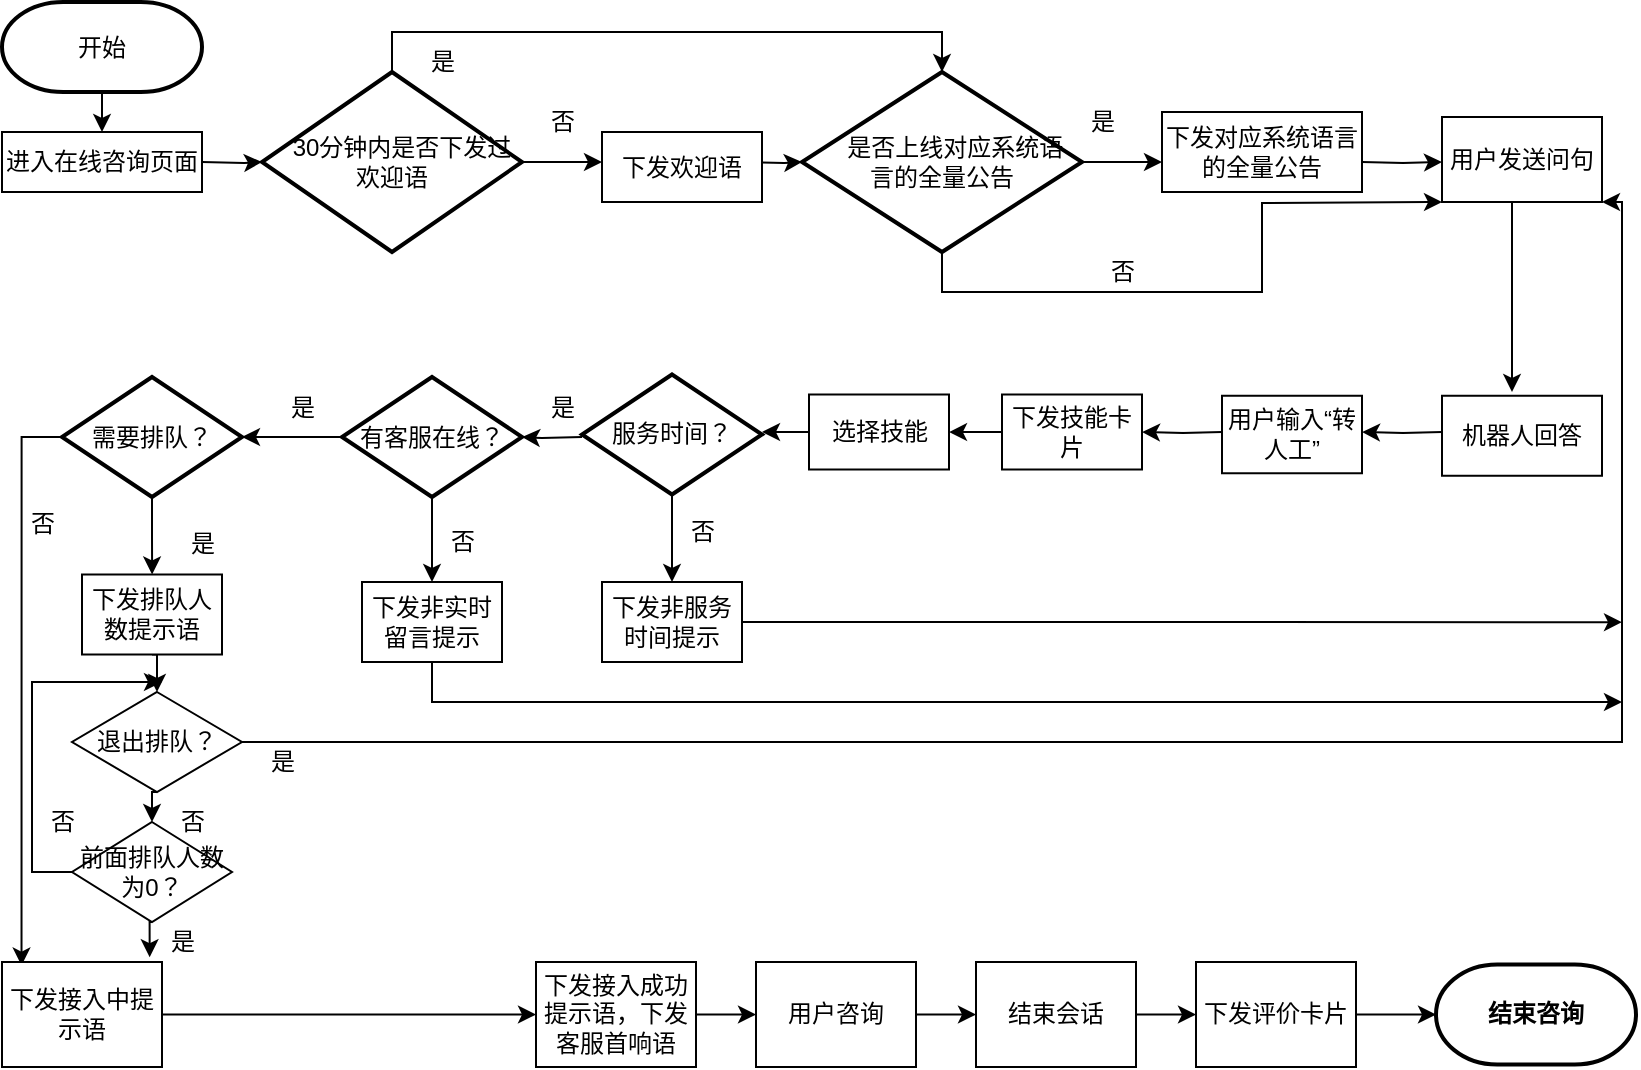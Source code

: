 <mxfile version="20.3.3" type="github">
  <diagram id="C5RBs43oDa-KdzZeNtuy" name="Page-1">
    <mxGraphModel dx="1550" dy="811" grid="1" gridSize="10" guides="1" tooltips="1" connect="1" arrows="1" fold="1" page="1" pageScale="1" pageWidth="827" pageHeight="1169" math="0" shadow="0">
      <root>
        <mxCell id="WIyWlLk6GJQsqaUBKTNV-0" />
        <mxCell id="WIyWlLk6GJQsqaUBKTNV-1" parent="WIyWlLk6GJQsqaUBKTNV-0" />
        <mxCell id="C8EmR-1X_eMLz2JugU54-7" value="" style="edgeStyle=orthogonalEdgeStyle;rounded=0;orthogonalLoop=1;jettySize=auto;html=1;" parent="WIyWlLk6GJQsqaUBKTNV-1" target="C8EmR-1X_eMLz2JugU54-2" edge="1">
          <mxGeometry relative="1" as="geometry">
            <mxPoint x="110" y="100" as="sourcePoint" />
          </mxGeometry>
        </mxCell>
        <mxCell id="C8EmR-1X_eMLz2JugU54-9" value="" style="edgeStyle=orthogonalEdgeStyle;rounded=0;orthogonalLoop=1;jettySize=auto;html=1;" parent="WIyWlLk6GJQsqaUBKTNV-1" target="C8EmR-1X_eMLz2JugU54-3" edge="1">
          <mxGeometry relative="1" as="geometry">
            <mxPoint x="380" y="100" as="sourcePoint" />
          </mxGeometry>
        </mxCell>
        <mxCell id="C8EmR-1X_eMLz2JugU54-8" value="" style="edgeStyle=orthogonalEdgeStyle;rounded=0;orthogonalLoop=1;jettySize=auto;html=1;" parent="WIyWlLk6GJQsqaUBKTNV-1" source="C8EmR-1X_eMLz2JugU54-2" edge="1">
          <mxGeometry relative="1" as="geometry">
            <mxPoint x="310" y="100" as="targetPoint" />
          </mxGeometry>
        </mxCell>
        <mxCell id="C8EmR-1X_eMLz2JugU54-44" style="edgeStyle=orthogonalEdgeStyle;rounded=0;orthogonalLoop=1;jettySize=auto;html=1;exitX=0.5;exitY=0;exitDx=0;exitDy=0;exitPerimeter=0;entryX=0.5;entryY=0;entryDx=0;entryDy=0;entryPerimeter=0;" parent="WIyWlLk6GJQsqaUBKTNV-1" source="C8EmR-1X_eMLz2JugU54-2" target="C8EmR-1X_eMLz2JugU54-3" edge="1">
          <mxGeometry relative="1" as="geometry" />
        </mxCell>
        <mxCell id="C8EmR-1X_eMLz2JugU54-2" value="&amp;nbsp; &amp;nbsp;30分钟内是否下发过欢迎语" style="strokeWidth=2;html=1;shape=mxgraph.flowchart.decision;whiteSpace=wrap;" parent="WIyWlLk6GJQsqaUBKTNV-1" vertex="1">
          <mxGeometry x="140" y="55" width="130" height="90" as="geometry" />
        </mxCell>
        <mxCell id="C8EmR-1X_eMLz2JugU54-10" value="" style="edgeStyle=orthogonalEdgeStyle;rounded=0;orthogonalLoop=1;jettySize=auto;html=1;" parent="WIyWlLk6GJQsqaUBKTNV-1" source="C8EmR-1X_eMLz2JugU54-3" edge="1">
          <mxGeometry relative="1" as="geometry">
            <mxPoint x="590" y="100" as="targetPoint" />
          </mxGeometry>
        </mxCell>
        <mxCell id="C8EmR-1X_eMLz2JugU54-45" style="edgeStyle=orthogonalEdgeStyle;rounded=0;orthogonalLoop=1;jettySize=auto;html=1;exitX=0.5;exitY=1;exitDx=0;exitDy=0;exitPerimeter=0;entryX=0;entryY=1;entryDx=0;entryDy=0;" parent="WIyWlLk6GJQsqaUBKTNV-1" source="C8EmR-1X_eMLz2JugU54-3" edge="1">
          <mxGeometry relative="1" as="geometry">
            <mxPoint x="730" y="120" as="targetPoint" />
          </mxGeometry>
        </mxCell>
        <mxCell id="C8EmR-1X_eMLz2JugU54-3" value="&amp;nbsp; &amp;nbsp; 是否上线对应系统语&lt;br&gt;言的全量公告" style="strokeWidth=2;html=1;shape=mxgraph.flowchart.decision;whiteSpace=wrap;" parent="WIyWlLk6GJQsqaUBKTNV-1" vertex="1">
          <mxGeometry x="410" y="55" width="140" height="90" as="geometry" />
        </mxCell>
        <mxCell id="C8EmR-1X_eMLz2JugU54-11" value="" style="edgeStyle=orthogonalEdgeStyle;rounded=0;orthogonalLoop=1;jettySize=auto;html=1;" parent="WIyWlLk6GJQsqaUBKTNV-1" edge="1">
          <mxGeometry relative="1" as="geometry">
            <mxPoint x="690" y="100" as="sourcePoint" />
            <mxPoint x="730" y="100" as="targetPoint" />
          </mxGeometry>
        </mxCell>
        <mxCell id="C8EmR-1X_eMLz2JugU54-12" value="" style="edgeStyle=orthogonalEdgeStyle;rounded=0;orthogonalLoop=1;jettySize=auto;html=1;" parent="WIyWlLk6GJQsqaUBKTNV-1" edge="1">
          <mxGeometry relative="1" as="geometry">
            <mxPoint x="765" y="120" as="sourcePoint" />
            <mxPoint x="765" y="215" as="targetPoint" />
          </mxGeometry>
        </mxCell>
        <mxCell id="C8EmR-1X_eMLz2JugU54-53" value="" style="edgeStyle=orthogonalEdgeStyle;rounded=0;orthogonalLoop=1;jettySize=auto;html=1;" parent="WIyWlLk6GJQsqaUBKTNV-1" edge="1">
          <mxGeometry relative="1" as="geometry">
            <mxPoint x="730" y="235" as="sourcePoint" />
            <mxPoint x="690" y="235" as="targetPoint" />
          </mxGeometry>
        </mxCell>
        <mxCell id="C8EmR-1X_eMLz2JugU54-52" value="" style="edgeStyle=orthogonalEdgeStyle;rounded=0;orthogonalLoop=1;jettySize=auto;html=1;" parent="WIyWlLk6GJQsqaUBKTNV-1" edge="1">
          <mxGeometry relative="1" as="geometry">
            <mxPoint x="620" y="235" as="sourcePoint" />
            <mxPoint x="580" y="235" as="targetPoint" />
          </mxGeometry>
        </mxCell>
        <mxCell id="C8EmR-1X_eMLz2JugU54-25" value="" style="edgeStyle=orthogonalEdgeStyle;rounded=0;orthogonalLoop=1;jettySize=auto;html=1;" parent="WIyWlLk6GJQsqaUBKTNV-1" target="C8EmR-1X_eMLz2JugU54-24" edge="1">
          <mxGeometry relative="1" as="geometry">
            <mxPoint x="300" y="237.5" as="sourcePoint" />
          </mxGeometry>
        </mxCell>
        <mxCell id="pOV2IuYYTYRtmezdy3BY-17" style="edgeStyle=orthogonalEdgeStyle;rounded=0;orthogonalLoop=1;jettySize=auto;html=1;exitX=0.5;exitY=1;exitDx=0;exitDy=0;exitPerimeter=0;" parent="WIyWlLk6GJQsqaUBKTNV-1" source="C8EmR-1X_eMLz2JugU54-16" target="pOV2IuYYTYRtmezdy3BY-16" edge="1">
          <mxGeometry relative="1" as="geometry" />
        </mxCell>
        <mxCell id="C8EmR-1X_eMLz2JugU54-16" value="服务时间？" style="strokeWidth=2;html=1;shape=mxgraph.flowchart.decision;whiteSpace=wrap;" parent="WIyWlLk6GJQsqaUBKTNV-1" vertex="1">
          <mxGeometry x="300" y="206.25" width="90" height="60" as="geometry" />
        </mxCell>
        <mxCell id="C8EmR-1X_eMLz2JugU54-59" value="" style="edgeStyle=orthogonalEdgeStyle;rounded=0;orthogonalLoop=1;jettySize=auto;html=1;" parent="WIyWlLk6GJQsqaUBKTNV-1" source="C8EmR-1X_eMLz2JugU54-24" target="C8EmR-1X_eMLz2JugU54-28" edge="1">
          <mxGeometry relative="1" as="geometry" />
        </mxCell>
        <mxCell id="pOV2IuYYTYRtmezdy3BY-21" value="" style="edgeStyle=orthogonalEdgeStyle;rounded=0;orthogonalLoop=1;jettySize=auto;html=1;" parent="WIyWlLk6GJQsqaUBKTNV-1" source="C8EmR-1X_eMLz2JugU54-24" target="pOV2IuYYTYRtmezdy3BY-18" edge="1">
          <mxGeometry relative="1" as="geometry" />
        </mxCell>
        <mxCell id="C8EmR-1X_eMLz2JugU54-24" value="有客服在线？" style="strokeWidth=2;html=1;shape=mxgraph.flowchart.decision;whiteSpace=wrap;" parent="WIyWlLk6GJQsqaUBKTNV-1" vertex="1">
          <mxGeometry x="180" y="207.5" width="90" height="60" as="geometry" />
        </mxCell>
        <mxCell id="C8EmR-1X_eMLz2JugU54-31" value="" style="edgeStyle=orthogonalEdgeStyle;rounded=0;orthogonalLoop=1;jettySize=auto;html=1;" parent="WIyWlLk6GJQsqaUBKTNV-1" source="C8EmR-1X_eMLz2JugU54-28" edge="1">
          <mxGeometry relative="1" as="geometry">
            <mxPoint x="85.059" y="306.25" as="targetPoint" />
          </mxGeometry>
        </mxCell>
        <mxCell id="pOV2IuYYTYRtmezdy3BY-26" style="edgeStyle=orthogonalEdgeStyle;rounded=0;orthogonalLoop=1;jettySize=auto;html=1;exitX=0;exitY=0.5;exitDx=0;exitDy=0;exitPerimeter=0;entryX=0.122;entryY=0.034;entryDx=0;entryDy=0;entryPerimeter=0;" parent="WIyWlLk6GJQsqaUBKTNV-1" source="C8EmR-1X_eMLz2JugU54-28" target="pOV2IuYYTYRtmezdy3BY-25" edge="1">
          <mxGeometry relative="1" as="geometry" />
        </mxCell>
        <mxCell id="C8EmR-1X_eMLz2JugU54-28" value="需要排队？" style="strokeWidth=2;html=1;shape=mxgraph.flowchart.decision;whiteSpace=wrap;" parent="WIyWlLk6GJQsqaUBKTNV-1" vertex="1">
          <mxGeometry x="40" y="207.5" width="90" height="60" as="geometry" />
        </mxCell>
        <mxCell id="C8EmR-1X_eMLz2JugU54-47" value="否" style="text;html=1;resizable=0;autosize=1;align=center;verticalAlign=middle;points=[];fillColor=none;strokeColor=none;rounded=0;" parent="WIyWlLk6GJQsqaUBKTNV-1" vertex="1">
          <mxGeometry x="270" y="65" width="40" height="30" as="geometry" />
        </mxCell>
        <mxCell id="C8EmR-1X_eMLz2JugU54-48" value="是" style="text;html=1;resizable=0;autosize=1;align=center;verticalAlign=middle;points=[];fillColor=none;strokeColor=none;rounded=0;" parent="WIyWlLk6GJQsqaUBKTNV-1" vertex="1">
          <mxGeometry x="210" y="35" width="40" height="30" as="geometry" />
        </mxCell>
        <mxCell id="C8EmR-1X_eMLz2JugU54-49" value="是" style="text;html=1;resizable=0;autosize=1;align=center;verticalAlign=middle;points=[];fillColor=none;strokeColor=none;rounded=0;" parent="WIyWlLk6GJQsqaUBKTNV-1" vertex="1">
          <mxGeometry x="540" y="65" width="40" height="30" as="geometry" />
        </mxCell>
        <mxCell id="C8EmR-1X_eMLz2JugU54-50" value="否" style="text;html=1;resizable=0;autosize=1;align=center;verticalAlign=middle;points=[];fillColor=none;strokeColor=none;rounded=0;" parent="WIyWlLk6GJQsqaUBKTNV-1" vertex="1">
          <mxGeometry x="550" y="140" width="40" height="30" as="geometry" />
        </mxCell>
        <mxCell id="C8EmR-1X_eMLz2JugU54-54" value="否" style="text;html=1;resizable=0;autosize=1;align=center;verticalAlign=middle;points=[];fillColor=none;strokeColor=none;rounded=0;" parent="WIyWlLk6GJQsqaUBKTNV-1" vertex="1">
          <mxGeometry x="340" y="270" width="40" height="30" as="geometry" />
        </mxCell>
        <mxCell id="C8EmR-1X_eMLz2JugU54-58" value="是" style="text;html=1;resizable=0;autosize=1;align=center;verticalAlign=middle;points=[];fillColor=none;strokeColor=none;rounded=0;" parent="WIyWlLk6GJQsqaUBKTNV-1" vertex="1">
          <mxGeometry x="270" y="207.5" width="40" height="30" as="geometry" />
        </mxCell>
        <mxCell id="C8EmR-1X_eMLz2JugU54-60" value="否" style="text;html=1;resizable=0;autosize=1;align=center;verticalAlign=middle;points=[];fillColor=none;strokeColor=none;rounded=0;" parent="WIyWlLk6GJQsqaUBKTNV-1" vertex="1">
          <mxGeometry x="10" y="266.25" width="40" height="30" as="geometry" />
        </mxCell>
        <mxCell id="C8EmR-1X_eMLz2JugU54-61" value="是" style="text;html=1;resizable=0;autosize=1;align=center;verticalAlign=middle;points=[];fillColor=none;strokeColor=none;rounded=0;" parent="WIyWlLk6GJQsqaUBKTNV-1" vertex="1">
          <mxGeometry x="140" y="207.5" width="40" height="30" as="geometry" />
        </mxCell>
        <mxCell id="C8EmR-1X_eMLz2JugU54-63" value="是" style="text;html=1;resizable=0;autosize=1;align=center;verticalAlign=middle;points=[];fillColor=none;strokeColor=none;rounded=0;" parent="WIyWlLk6GJQsqaUBKTNV-1" vertex="1">
          <mxGeometry x="90" y="276.25" width="40" height="30" as="geometry" />
        </mxCell>
        <mxCell id="pOV2IuYYTYRtmezdy3BY-3" value="进入在线咨询页面" style="rounded=0;whiteSpace=wrap;html=1;" parent="WIyWlLk6GJQsqaUBKTNV-1" vertex="1">
          <mxGeometry x="10" y="85" width="100" height="30" as="geometry" />
        </mxCell>
        <mxCell id="pOV2IuYYTYRtmezdy3BY-4" value="下发欢迎语" style="rounded=0;whiteSpace=wrap;html=1;" parent="WIyWlLk6GJQsqaUBKTNV-1" vertex="1">
          <mxGeometry x="310" y="85" width="80" height="35" as="geometry" />
        </mxCell>
        <mxCell id="pOV2IuYYTYRtmezdy3BY-5" value="下发对应系统语言的全量公告" style="rounded=0;whiteSpace=wrap;html=1;" parent="WIyWlLk6GJQsqaUBKTNV-1" vertex="1">
          <mxGeometry x="590" y="75" width="100" height="40" as="geometry" />
        </mxCell>
        <mxCell id="pOV2IuYYTYRtmezdy3BY-6" value="用户发送问句" style="rounded=0;whiteSpace=wrap;html=1;strokeWidth=1;" parent="WIyWlLk6GJQsqaUBKTNV-1" vertex="1">
          <mxGeometry x="730" y="77.5" width="80" height="42.5" as="geometry" />
        </mxCell>
        <mxCell id="pOV2IuYYTYRtmezdy3BY-7" value="机器人回答" style="rounded=0;whiteSpace=wrap;html=1;" parent="WIyWlLk6GJQsqaUBKTNV-1" vertex="1">
          <mxGeometry x="730" y="216.88" width="80" height="40" as="geometry" />
        </mxCell>
        <mxCell id="pOV2IuYYTYRtmezdy3BY-8" value="用户输入“转人工”" style="rounded=0;whiteSpace=wrap;html=1;" parent="WIyWlLk6GJQsqaUBKTNV-1" vertex="1">
          <mxGeometry x="620" y="216.88" width="70" height="38.75" as="geometry" />
        </mxCell>
        <mxCell id="pOV2IuYYTYRtmezdy3BY-15" style="edgeStyle=orthogonalEdgeStyle;rounded=0;orthogonalLoop=1;jettySize=auto;html=1;exitX=0;exitY=0.5;exitDx=0;exitDy=0;" parent="WIyWlLk6GJQsqaUBKTNV-1" source="pOV2IuYYTYRtmezdy3BY-9" edge="1">
          <mxGeometry relative="1" as="geometry">
            <mxPoint x="390" y="234.724" as="targetPoint" />
          </mxGeometry>
        </mxCell>
        <mxCell id="pOV2IuYYTYRtmezdy3BY-9" value="选择技能" style="rounded=0;whiteSpace=wrap;html=1;" parent="WIyWlLk6GJQsqaUBKTNV-1" vertex="1">
          <mxGeometry x="413.5" y="216.25" width="70" height="37.5" as="geometry" />
        </mxCell>
        <mxCell id="pOV2IuYYTYRtmezdy3BY-11" value="" style="edgeStyle=orthogonalEdgeStyle;rounded=0;orthogonalLoop=1;jettySize=auto;html=1;" parent="WIyWlLk6GJQsqaUBKTNV-1" source="pOV2IuYYTYRtmezdy3BY-10" target="pOV2IuYYTYRtmezdy3BY-9" edge="1">
          <mxGeometry relative="1" as="geometry" />
        </mxCell>
        <mxCell id="pOV2IuYYTYRtmezdy3BY-10" value="下发技能卡片" style="rounded=0;whiteSpace=wrap;html=1;" parent="WIyWlLk6GJQsqaUBKTNV-1" vertex="1">
          <mxGeometry x="510" y="216.25" width="70" height="37.5" as="geometry" />
        </mxCell>
        <mxCell id="pOV2IuYYTYRtmezdy3BY-44" style="edgeStyle=orthogonalEdgeStyle;rounded=0;orthogonalLoop=1;jettySize=auto;html=1;exitX=1;exitY=0.5;exitDx=0;exitDy=0;" parent="WIyWlLk6GJQsqaUBKTNV-1" source="pOV2IuYYTYRtmezdy3BY-16" edge="1">
          <mxGeometry relative="1" as="geometry">
            <mxPoint x="820" y="330.118" as="targetPoint" />
          </mxGeometry>
        </mxCell>
        <mxCell id="pOV2IuYYTYRtmezdy3BY-16" value="下发非服务时间提示" style="rounded=0;whiteSpace=wrap;html=1;" parent="WIyWlLk6GJQsqaUBKTNV-1" vertex="1">
          <mxGeometry x="310" y="310" width="70" height="40" as="geometry" />
        </mxCell>
        <mxCell id="pOV2IuYYTYRtmezdy3BY-45" style="edgeStyle=orthogonalEdgeStyle;rounded=0;orthogonalLoop=1;jettySize=auto;html=1;exitX=0.5;exitY=1;exitDx=0;exitDy=0;" parent="WIyWlLk6GJQsqaUBKTNV-1" source="pOV2IuYYTYRtmezdy3BY-18" edge="1">
          <mxGeometry relative="1" as="geometry">
            <mxPoint x="820" y="370" as="targetPoint" />
            <Array as="points">
              <mxPoint x="225" y="370" />
              <mxPoint x="820" y="370" />
            </Array>
          </mxGeometry>
        </mxCell>
        <mxCell id="pOV2IuYYTYRtmezdy3BY-18" value="下发非实时留言提示" style="rounded=0;whiteSpace=wrap;html=1;" parent="WIyWlLk6GJQsqaUBKTNV-1" vertex="1">
          <mxGeometry x="190" y="310" width="70" height="40" as="geometry" />
        </mxCell>
        <mxCell id="nRYB_YJZ5mu6NCY1xEQA-12" style="edgeStyle=orthogonalEdgeStyle;rounded=0;orthogonalLoop=1;jettySize=auto;html=1;exitX=0.5;exitY=1;exitDx=0;exitDy=0;entryX=0.5;entryY=0;entryDx=0;entryDy=0;" parent="WIyWlLk6GJQsqaUBKTNV-1" source="pOV2IuYYTYRtmezdy3BY-22" target="nRYB_YJZ5mu6NCY1xEQA-0" edge="1">
          <mxGeometry relative="1" as="geometry" />
        </mxCell>
        <mxCell id="pOV2IuYYTYRtmezdy3BY-22" value="下发排队人数提示语" style="rounded=0;whiteSpace=wrap;html=1;" parent="WIyWlLk6GJQsqaUBKTNV-1" vertex="1">
          <mxGeometry x="50" y="306.25" width="70" height="40" as="geometry" />
        </mxCell>
        <mxCell id="pOV2IuYYTYRtmezdy3BY-35" value="" style="edgeStyle=orthogonalEdgeStyle;rounded=0;orthogonalLoop=1;jettySize=auto;html=1;" parent="WIyWlLk6GJQsqaUBKTNV-1" source="pOV2IuYYTYRtmezdy3BY-25" target="pOV2IuYYTYRtmezdy3BY-27" edge="1">
          <mxGeometry relative="1" as="geometry" />
        </mxCell>
        <mxCell id="pOV2IuYYTYRtmezdy3BY-25" value="下发接入中提示语" style="whiteSpace=wrap;html=1;strokeWidth=1;" parent="WIyWlLk6GJQsqaUBKTNV-1" vertex="1">
          <mxGeometry x="10" y="500" width="80" height="52.5" as="geometry" />
        </mxCell>
        <mxCell id="pOV2IuYYTYRtmezdy3BY-36" value="" style="edgeStyle=orthogonalEdgeStyle;rounded=0;orthogonalLoop=1;jettySize=auto;html=1;" parent="WIyWlLk6GJQsqaUBKTNV-1" source="pOV2IuYYTYRtmezdy3BY-27" target="pOV2IuYYTYRtmezdy3BY-28" edge="1">
          <mxGeometry relative="1" as="geometry" />
        </mxCell>
        <mxCell id="pOV2IuYYTYRtmezdy3BY-27" value="下发接入成功提示语，下发客服首响语" style="whiteSpace=wrap;html=1;strokeWidth=1;" parent="WIyWlLk6GJQsqaUBKTNV-1" vertex="1">
          <mxGeometry x="277" y="500" width="80" height="52.5" as="geometry" />
        </mxCell>
        <mxCell id="pOV2IuYYTYRtmezdy3BY-37" value="" style="edgeStyle=orthogonalEdgeStyle;rounded=0;orthogonalLoop=1;jettySize=auto;html=1;" parent="WIyWlLk6GJQsqaUBKTNV-1" source="pOV2IuYYTYRtmezdy3BY-28" target="pOV2IuYYTYRtmezdy3BY-29" edge="1">
          <mxGeometry relative="1" as="geometry" />
        </mxCell>
        <mxCell id="pOV2IuYYTYRtmezdy3BY-28" value="用户咨询" style="whiteSpace=wrap;html=1;strokeWidth=1;" parent="WIyWlLk6GJQsqaUBKTNV-1" vertex="1">
          <mxGeometry x="387" y="500" width="80" height="52.5" as="geometry" />
        </mxCell>
        <mxCell id="pOV2IuYYTYRtmezdy3BY-38" value="" style="edgeStyle=orthogonalEdgeStyle;rounded=0;orthogonalLoop=1;jettySize=auto;html=1;" parent="WIyWlLk6GJQsqaUBKTNV-1" source="pOV2IuYYTYRtmezdy3BY-29" target="pOV2IuYYTYRtmezdy3BY-31" edge="1">
          <mxGeometry relative="1" as="geometry" />
        </mxCell>
        <mxCell id="pOV2IuYYTYRtmezdy3BY-29" value="结束会话" style="whiteSpace=wrap;html=1;strokeWidth=1;" parent="WIyWlLk6GJQsqaUBKTNV-1" vertex="1">
          <mxGeometry x="497" y="500" width="80" height="52.5" as="geometry" />
        </mxCell>
        <mxCell id="pOV2IuYYTYRtmezdy3BY-39" value="" style="edgeStyle=orthogonalEdgeStyle;rounded=0;orthogonalLoop=1;jettySize=auto;html=1;" parent="WIyWlLk6GJQsqaUBKTNV-1" source="pOV2IuYYTYRtmezdy3BY-31" target="pOV2IuYYTYRtmezdy3BY-32" edge="1">
          <mxGeometry relative="1" as="geometry" />
        </mxCell>
        <mxCell id="pOV2IuYYTYRtmezdy3BY-31" value="下发评价卡片" style="whiteSpace=wrap;html=1;strokeWidth=1;" parent="WIyWlLk6GJQsqaUBKTNV-1" vertex="1">
          <mxGeometry x="607" y="500" width="80" height="52.5" as="geometry" />
        </mxCell>
        <mxCell id="pOV2IuYYTYRtmezdy3BY-32" value="结束咨询" style="strokeWidth=2;html=1;shape=mxgraph.flowchart.terminator;whiteSpace=wrap;fontStyle=1" parent="WIyWlLk6GJQsqaUBKTNV-1" vertex="1">
          <mxGeometry x="727" y="501.25" width="100" height="50" as="geometry" />
        </mxCell>
        <mxCell id="pOV2IuYYTYRtmezdy3BY-34" style="edgeStyle=orthogonalEdgeStyle;rounded=0;orthogonalLoop=1;jettySize=auto;html=1;exitX=0.5;exitY=1;exitDx=0;exitDy=0;exitPerimeter=0;entryX=0.5;entryY=0;entryDx=0;entryDy=0;" parent="WIyWlLk6GJQsqaUBKTNV-1" source="pOV2IuYYTYRtmezdy3BY-33" target="pOV2IuYYTYRtmezdy3BY-3" edge="1">
          <mxGeometry relative="1" as="geometry" />
        </mxCell>
        <mxCell id="pOV2IuYYTYRtmezdy3BY-33" value="开始" style="strokeWidth=2;html=1;shape=mxgraph.flowchart.terminator;whiteSpace=wrap;" parent="WIyWlLk6GJQsqaUBKTNV-1" vertex="1">
          <mxGeometry x="10" y="20" width="100" height="45" as="geometry" />
        </mxCell>
        <mxCell id="pOV2IuYYTYRtmezdy3BY-42" style="edgeStyle=orthogonalEdgeStyle;rounded=0;orthogonalLoop=1;jettySize=auto;html=1;entryX=1;entryY=1;entryDx=0;entryDy=0;exitX=1;exitY=0.5;exitDx=0;exitDy=0;" parent="WIyWlLk6GJQsqaUBKTNV-1" source="nRYB_YJZ5mu6NCY1xEQA-0" target="pOV2IuYYTYRtmezdy3BY-6" edge="1">
          <mxGeometry relative="1" as="geometry">
            <Array as="points">
              <mxPoint x="820" y="390" />
              <mxPoint x="820" y="120" />
            </Array>
            <mxPoint x="190" y="390" as="sourcePoint" />
          </mxGeometry>
        </mxCell>
        <mxCell id="pOV2IuYYTYRtmezdy3BY-46" value="否" style="text;html=1;align=center;verticalAlign=middle;resizable=0;points=[];autosize=1;strokeColor=none;fillColor=none;" parent="WIyWlLk6GJQsqaUBKTNV-1" vertex="1">
          <mxGeometry x="220" y="275" width="40" height="30" as="geometry" />
        </mxCell>
        <mxCell id="nRYB_YJZ5mu6NCY1xEQA-6" style="edgeStyle=orthogonalEdgeStyle;rounded=0;orthogonalLoop=1;jettySize=auto;html=1;exitX=0.5;exitY=1;exitDx=0;exitDy=0;entryX=0.5;entryY=0;entryDx=0;entryDy=0;" parent="WIyWlLk6GJQsqaUBKTNV-1" source="nRYB_YJZ5mu6NCY1xEQA-0" target="nRYB_YJZ5mu6NCY1xEQA-1" edge="1">
          <mxGeometry relative="1" as="geometry" />
        </mxCell>
        <mxCell id="nRYB_YJZ5mu6NCY1xEQA-0" value="退出排队？" style="rhombus;whiteSpace=wrap;html=1;" parent="WIyWlLk6GJQsqaUBKTNV-1" vertex="1">
          <mxGeometry x="45" y="365" width="85" height="50" as="geometry" />
        </mxCell>
        <mxCell id="nRYB_YJZ5mu6NCY1xEQA-4" style="edgeStyle=orthogonalEdgeStyle;rounded=0;orthogonalLoop=1;jettySize=auto;html=1;exitX=0.5;exitY=1;exitDx=0;exitDy=0;entryX=0.923;entryY=-0.046;entryDx=0;entryDy=0;entryPerimeter=0;" parent="WIyWlLk6GJQsqaUBKTNV-1" source="nRYB_YJZ5mu6NCY1xEQA-1" target="pOV2IuYYTYRtmezdy3BY-25" edge="1">
          <mxGeometry relative="1" as="geometry" />
        </mxCell>
        <mxCell id="nRYB_YJZ5mu6NCY1xEQA-13" style="edgeStyle=orthogonalEdgeStyle;rounded=0;orthogonalLoop=1;jettySize=auto;html=1;exitX=0;exitY=0.5;exitDx=0;exitDy=0;" parent="WIyWlLk6GJQsqaUBKTNV-1" source="nRYB_YJZ5mu6NCY1xEQA-1" edge="1">
          <mxGeometry relative="1" as="geometry">
            <mxPoint x="90" y="360" as="targetPoint" />
            <Array as="points">
              <mxPoint x="25" y="455" />
              <mxPoint x="25" y="360" />
            </Array>
          </mxGeometry>
        </mxCell>
        <mxCell id="nRYB_YJZ5mu6NCY1xEQA-1" value="前面排队人数为0？" style="rhombus;whiteSpace=wrap;html=1;" parent="WIyWlLk6GJQsqaUBKTNV-1" vertex="1">
          <mxGeometry x="45" y="430" width="80" height="50" as="geometry" />
        </mxCell>
        <mxCell id="nRYB_YJZ5mu6NCY1xEQA-5" value="是" style="text;html=1;align=center;verticalAlign=middle;resizable=0;points=[];autosize=1;strokeColor=none;fillColor=none;" parent="WIyWlLk6GJQsqaUBKTNV-1" vertex="1">
          <mxGeometry x="80" y="475" width="40" height="30" as="geometry" />
        </mxCell>
        <mxCell id="nRYB_YJZ5mu6NCY1xEQA-8" value="否" style="text;html=1;align=center;verticalAlign=middle;resizable=0;points=[];autosize=1;strokeColor=none;fillColor=none;" parent="WIyWlLk6GJQsqaUBKTNV-1" vertex="1">
          <mxGeometry x="85" y="415" width="40" height="30" as="geometry" />
        </mxCell>
        <mxCell id="nRYB_YJZ5mu6NCY1xEQA-11" value="是" style="text;html=1;align=center;verticalAlign=middle;resizable=0;points=[];autosize=1;strokeColor=none;fillColor=none;" parent="WIyWlLk6GJQsqaUBKTNV-1" vertex="1">
          <mxGeometry x="130" y="385" width="40" height="30" as="geometry" />
        </mxCell>
        <mxCell id="nRYB_YJZ5mu6NCY1xEQA-14" value="否" style="text;html=1;align=center;verticalAlign=middle;resizable=0;points=[];autosize=1;strokeColor=none;fillColor=none;" parent="WIyWlLk6GJQsqaUBKTNV-1" vertex="1">
          <mxGeometry x="20" y="415" width="40" height="30" as="geometry" />
        </mxCell>
      </root>
    </mxGraphModel>
  </diagram>
</mxfile>
